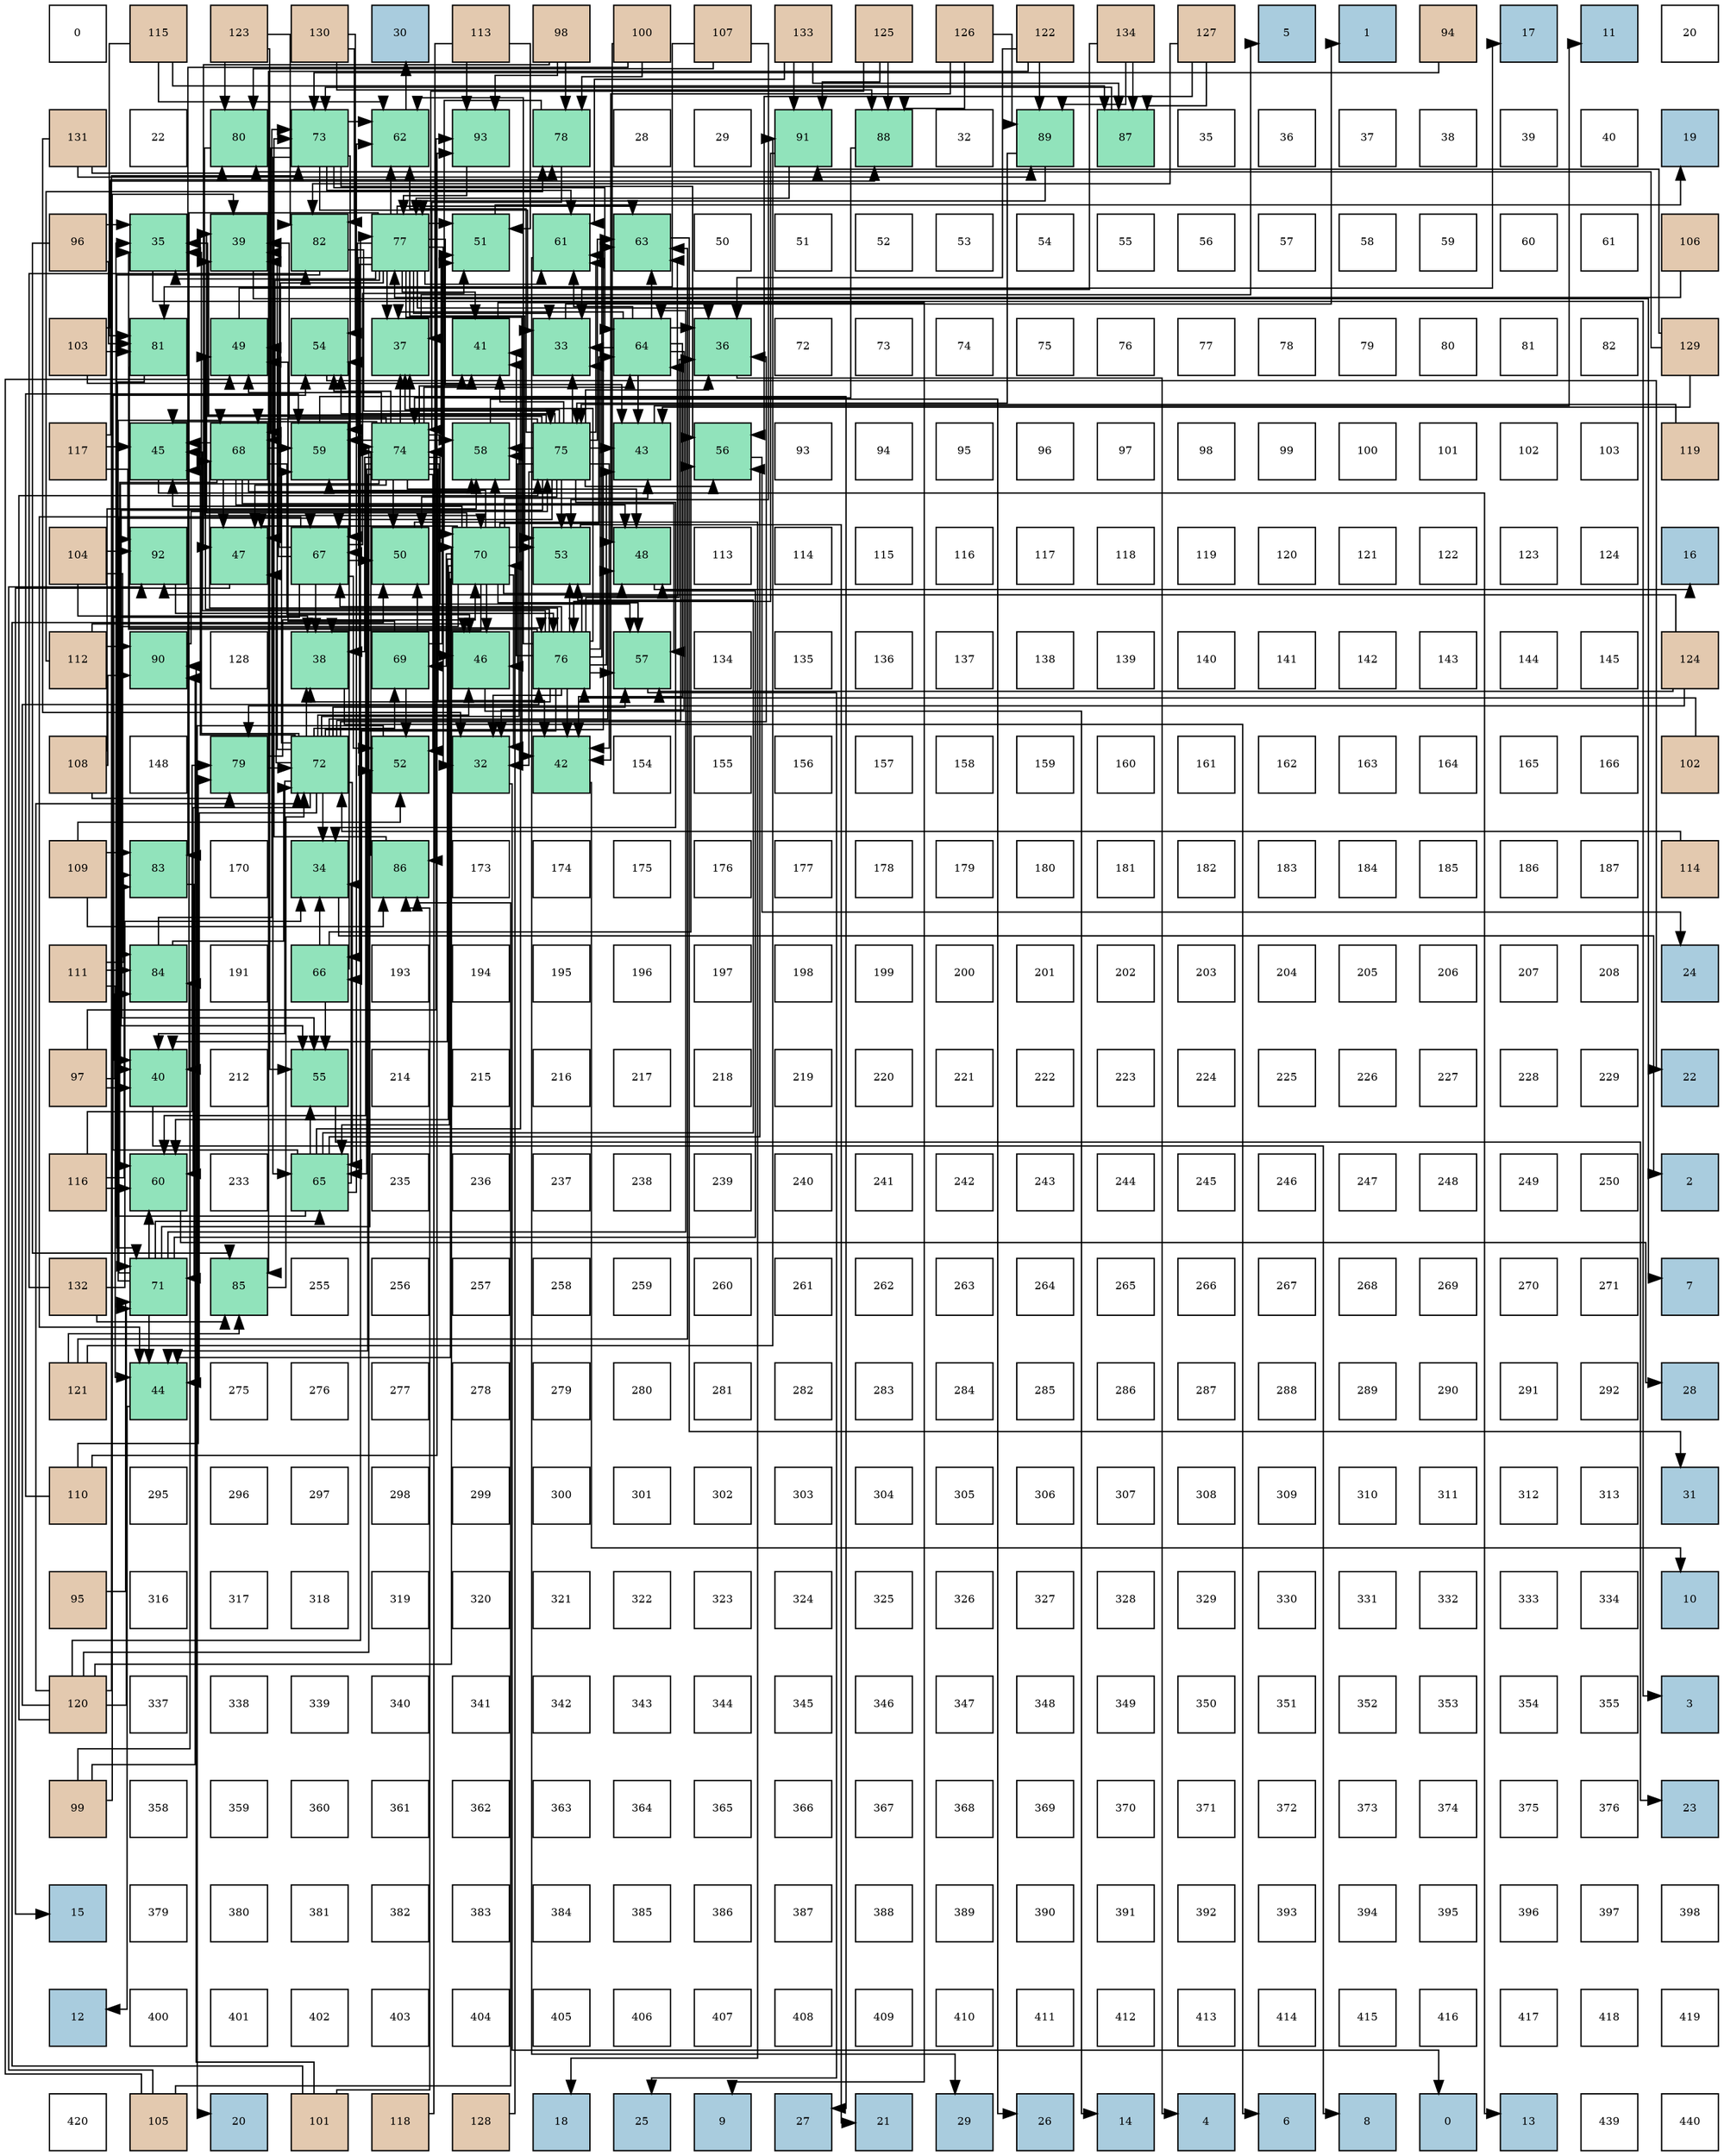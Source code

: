 digraph layout{
 rankdir=TB;
 splines=ortho;
 node [style=filled shape=square fixedsize=true width=0.6];
0[label="0", fontsize=8, fillcolor="#ffffff"];
1[label="115", fontsize=8, fillcolor="#e3c9af"];
2[label="123", fontsize=8, fillcolor="#e3c9af"];
3[label="130", fontsize=8, fillcolor="#e3c9af"];
4[label="30", fontsize=8, fillcolor="#a9ccde"];
5[label="113", fontsize=8, fillcolor="#e3c9af"];
6[label="98", fontsize=8, fillcolor="#e3c9af"];
7[label="100", fontsize=8, fillcolor="#e3c9af"];
8[label="107", fontsize=8, fillcolor="#e3c9af"];
9[label="133", fontsize=8, fillcolor="#e3c9af"];
10[label="125", fontsize=8, fillcolor="#e3c9af"];
11[label="126", fontsize=8, fillcolor="#e3c9af"];
12[label="122", fontsize=8, fillcolor="#e3c9af"];
13[label="134", fontsize=8, fillcolor="#e3c9af"];
14[label="127", fontsize=8, fillcolor="#e3c9af"];
15[label="5", fontsize=8, fillcolor="#a9ccde"];
16[label="1", fontsize=8, fillcolor="#a9ccde"];
17[label="94", fontsize=8, fillcolor="#e3c9af"];
18[label="17", fontsize=8, fillcolor="#a9ccde"];
19[label="11", fontsize=8, fillcolor="#a9ccde"];
20[label="20", fontsize=8, fillcolor="#ffffff"];
21[label="131", fontsize=8, fillcolor="#e3c9af"];
22[label="22", fontsize=8, fillcolor="#ffffff"];
23[label="80", fontsize=8, fillcolor="#91e3bb"];
24[label="73", fontsize=8, fillcolor="#91e3bb"];
25[label="62", fontsize=8, fillcolor="#91e3bb"];
26[label="93", fontsize=8, fillcolor="#91e3bb"];
27[label="78", fontsize=8, fillcolor="#91e3bb"];
28[label="28", fontsize=8, fillcolor="#ffffff"];
29[label="29", fontsize=8, fillcolor="#ffffff"];
30[label="91", fontsize=8, fillcolor="#91e3bb"];
31[label="88", fontsize=8, fillcolor="#91e3bb"];
32[label="32", fontsize=8, fillcolor="#ffffff"];
33[label="89", fontsize=8, fillcolor="#91e3bb"];
34[label="87", fontsize=8, fillcolor="#91e3bb"];
35[label="35", fontsize=8, fillcolor="#ffffff"];
36[label="36", fontsize=8, fillcolor="#ffffff"];
37[label="37", fontsize=8, fillcolor="#ffffff"];
38[label="38", fontsize=8, fillcolor="#ffffff"];
39[label="39", fontsize=8, fillcolor="#ffffff"];
40[label="40", fontsize=8, fillcolor="#ffffff"];
41[label="19", fontsize=8, fillcolor="#a9ccde"];
42[label="96", fontsize=8, fillcolor="#e3c9af"];
43[label="35", fontsize=8, fillcolor="#91e3bb"];
44[label="39", fontsize=8, fillcolor="#91e3bb"];
45[label="82", fontsize=8, fillcolor="#91e3bb"];
46[label="77", fontsize=8, fillcolor="#91e3bb"];
47[label="51", fontsize=8, fillcolor="#91e3bb"];
48[label="61", fontsize=8, fillcolor="#91e3bb"];
49[label="63", fontsize=8, fillcolor="#91e3bb"];
50[label="50", fontsize=8, fillcolor="#ffffff"];
51[label="51", fontsize=8, fillcolor="#ffffff"];
52[label="52", fontsize=8, fillcolor="#ffffff"];
53[label="53", fontsize=8, fillcolor="#ffffff"];
54[label="54", fontsize=8, fillcolor="#ffffff"];
55[label="55", fontsize=8, fillcolor="#ffffff"];
56[label="56", fontsize=8, fillcolor="#ffffff"];
57[label="57", fontsize=8, fillcolor="#ffffff"];
58[label="58", fontsize=8, fillcolor="#ffffff"];
59[label="59", fontsize=8, fillcolor="#ffffff"];
60[label="60", fontsize=8, fillcolor="#ffffff"];
61[label="61", fontsize=8, fillcolor="#ffffff"];
62[label="106", fontsize=8, fillcolor="#e3c9af"];
63[label="103", fontsize=8, fillcolor="#e3c9af"];
64[label="81", fontsize=8, fillcolor="#91e3bb"];
65[label="49", fontsize=8, fillcolor="#91e3bb"];
66[label="54", fontsize=8, fillcolor="#91e3bb"];
67[label="37", fontsize=8, fillcolor="#91e3bb"];
68[label="41", fontsize=8, fillcolor="#91e3bb"];
69[label="33", fontsize=8, fillcolor="#91e3bb"];
70[label="64", fontsize=8, fillcolor="#91e3bb"];
71[label="36", fontsize=8, fillcolor="#91e3bb"];
72[label="72", fontsize=8, fillcolor="#ffffff"];
73[label="73", fontsize=8, fillcolor="#ffffff"];
74[label="74", fontsize=8, fillcolor="#ffffff"];
75[label="75", fontsize=8, fillcolor="#ffffff"];
76[label="76", fontsize=8, fillcolor="#ffffff"];
77[label="77", fontsize=8, fillcolor="#ffffff"];
78[label="78", fontsize=8, fillcolor="#ffffff"];
79[label="79", fontsize=8, fillcolor="#ffffff"];
80[label="80", fontsize=8, fillcolor="#ffffff"];
81[label="81", fontsize=8, fillcolor="#ffffff"];
82[label="82", fontsize=8, fillcolor="#ffffff"];
83[label="129", fontsize=8, fillcolor="#e3c9af"];
84[label="117", fontsize=8, fillcolor="#e3c9af"];
85[label="45", fontsize=8, fillcolor="#91e3bb"];
86[label="68", fontsize=8, fillcolor="#91e3bb"];
87[label="59", fontsize=8, fillcolor="#91e3bb"];
88[label="74", fontsize=8, fillcolor="#91e3bb"];
89[label="58", fontsize=8, fillcolor="#91e3bb"];
90[label="75", fontsize=8, fillcolor="#91e3bb"];
91[label="43", fontsize=8, fillcolor="#91e3bb"];
92[label="56", fontsize=8, fillcolor="#91e3bb"];
93[label="93", fontsize=8, fillcolor="#ffffff"];
94[label="94", fontsize=8, fillcolor="#ffffff"];
95[label="95", fontsize=8, fillcolor="#ffffff"];
96[label="96", fontsize=8, fillcolor="#ffffff"];
97[label="97", fontsize=8, fillcolor="#ffffff"];
98[label="98", fontsize=8, fillcolor="#ffffff"];
99[label="99", fontsize=8, fillcolor="#ffffff"];
100[label="100", fontsize=8, fillcolor="#ffffff"];
101[label="101", fontsize=8, fillcolor="#ffffff"];
102[label="102", fontsize=8, fillcolor="#ffffff"];
103[label="103", fontsize=8, fillcolor="#ffffff"];
104[label="119", fontsize=8, fillcolor="#e3c9af"];
105[label="104", fontsize=8, fillcolor="#e3c9af"];
106[label="92", fontsize=8, fillcolor="#91e3bb"];
107[label="47", fontsize=8, fillcolor="#91e3bb"];
108[label="67", fontsize=8, fillcolor="#91e3bb"];
109[label="50", fontsize=8, fillcolor="#91e3bb"];
110[label="70", fontsize=8, fillcolor="#91e3bb"];
111[label="53", fontsize=8, fillcolor="#91e3bb"];
112[label="48", fontsize=8, fillcolor="#91e3bb"];
113[label="113", fontsize=8, fillcolor="#ffffff"];
114[label="114", fontsize=8, fillcolor="#ffffff"];
115[label="115", fontsize=8, fillcolor="#ffffff"];
116[label="116", fontsize=8, fillcolor="#ffffff"];
117[label="117", fontsize=8, fillcolor="#ffffff"];
118[label="118", fontsize=8, fillcolor="#ffffff"];
119[label="119", fontsize=8, fillcolor="#ffffff"];
120[label="120", fontsize=8, fillcolor="#ffffff"];
121[label="121", fontsize=8, fillcolor="#ffffff"];
122[label="122", fontsize=8, fillcolor="#ffffff"];
123[label="123", fontsize=8, fillcolor="#ffffff"];
124[label="124", fontsize=8, fillcolor="#ffffff"];
125[label="16", fontsize=8, fillcolor="#a9ccde"];
126[label="112", fontsize=8, fillcolor="#e3c9af"];
127[label="90", fontsize=8, fillcolor="#91e3bb"];
128[label="128", fontsize=8, fillcolor="#ffffff"];
129[label="38", fontsize=8, fillcolor="#91e3bb"];
130[label="69", fontsize=8, fillcolor="#91e3bb"];
131[label="46", fontsize=8, fillcolor="#91e3bb"];
132[label="76", fontsize=8, fillcolor="#91e3bb"];
133[label="57", fontsize=8, fillcolor="#91e3bb"];
134[label="134", fontsize=8, fillcolor="#ffffff"];
135[label="135", fontsize=8, fillcolor="#ffffff"];
136[label="136", fontsize=8, fillcolor="#ffffff"];
137[label="137", fontsize=8, fillcolor="#ffffff"];
138[label="138", fontsize=8, fillcolor="#ffffff"];
139[label="139", fontsize=8, fillcolor="#ffffff"];
140[label="140", fontsize=8, fillcolor="#ffffff"];
141[label="141", fontsize=8, fillcolor="#ffffff"];
142[label="142", fontsize=8, fillcolor="#ffffff"];
143[label="143", fontsize=8, fillcolor="#ffffff"];
144[label="144", fontsize=8, fillcolor="#ffffff"];
145[label="145", fontsize=8, fillcolor="#ffffff"];
146[label="124", fontsize=8, fillcolor="#e3c9af"];
147[label="108", fontsize=8, fillcolor="#e3c9af"];
148[label="148", fontsize=8, fillcolor="#ffffff"];
149[label="79", fontsize=8, fillcolor="#91e3bb"];
150[label="72", fontsize=8, fillcolor="#91e3bb"];
151[label="52", fontsize=8, fillcolor="#91e3bb"];
152[label="32", fontsize=8, fillcolor="#91e3bb"];
153[label="42", fontsize=8, fillcolor="#91e3bb"];
154[label="154", fontsize=8, fillcolor="#ffffff"];
155[label="155", fontsize=8, fillcolor="#ffffff"];
156[label="156", fontsize=8, fillcolor="#ffffff"];
157[label="157", fontsize=8, fillcolor="#ffffff"];
158[label="158", fontsize=8, fillcolor="#ffffff"];
159[label="159", fontsize=8, fillcolor="#ffffff"];
160[label="160", fontsize=8, fillcolor="#ffffff"];
161[label="161", fontsize=8, fillcolor="#ffffff"];
162[label="162", fontsize=8, fillcolor="#ffffff"];
163[label="163", fontsize=8, fillcolor="#ffffff"];
164[label="164", fontsize=8, fillcolor="#ffffff"];
165[label="165", fontsize=8, fillcolor="#ffffff"];
166[label="166", fontsize=8, fillcolor="#ffffff"];
167[label="102", fontsize=8, fillcolor="#e3c9af"];
168[label="109", fontsize=8, fillcolor="#e3c9af"];
169[label="83", fontsize=8, fillcolor="#91e3bb"];
170[label="170", fontsize=8, fillcolor="#ffffff"];
171[label="34", fontsize=8, fillcolor="#91e3bb"];
172[label="86", fontsize=8, fillcolor="#91e3bb"];
173[label="173", fontsize=8, fillcolor="#ffffff"];
174[label="174", fontsize=8, fillcolor="#ffffff"];
175[label="175", fontsize=8, fillcolor="#ffffff"];
176[label="176", fontsize=8, fillcolor="#ffffff"];
177[label="177", fontsize=8, fillcolor="#ffffff"];
178[label="178", fontsize=8, fillcolor="#ffffff"];
179[label="179", fontsize=8, fillcolor="#ffffff"];
180[label="180", fontsize=8, fillcolor="#ffffff"];
181[label="181", fontsize=8, fillcolor="#ffffff"];
182[label="182", fontsize=8, fillcolor="#ffffff"];
183[label="183", fontsize=8, fillcolor="#ffffff"];
184[label="184", fontsize=8, fillcolor="#ffffff"];
185[label="185", fontsize=8, fillcolor="#ffffff"];
186[label="186", fontsize=8, fillcolor="#ffffff"];
187[label="187", fontsize=8, fillcolor="#ffffff"];
188[label="114", fontsize=8, fillcolor="#e3c9af"];
189[label="111", fontsize=8, fillcolor="#e3c9af"];
190[label="84", fontsize=8, fillcolor="#91e3bb"];
191[label="191", fontsize=8, fillcolor="#ffffff"];
192[label="66", fontsize=8, fillcolor="#91e3bb"];
193[label="193", fontsize=8, fillcolor="#ffffff"];
194[label="194", fontsize=8, fillcolor="#ffffff"];
195[label="195", fontsize=8, fillcolor="#ffffff"];
196[label="196", fontsize=8, fillcolor="#ffffff"];
197[label="197", fontsize=8, fillcolor="#ffffff"];
198[label="198", fontsize=8, fillcolor="#ffffff"];
199[label="199", fontsize=8, fillcolor="#ffffff"];
200[label="200", fontsize=8, fillcolor="#ffffff"];
201[label="201", fontsize=8, fillcolor="#ffffff"];
202[label="202", fontsize=8, fillcolor="#ffffff"];
203[label="203", fontsize=8, fillcolor="#ffffff"];
204[label="204", fontsize=8, fillcolor="#ffffff"];
205[label="205", fontsize=8, fillcolor="#ffffff"];
206[label="206", fontsize=8, fillcolor="#ffffff"];
207[label="207", fontsize=8, fillcolor="#ffffff"];
208[label="208", fontsize=8, fillcolor="#ffffff"];
209[label="24", fontsize=8, fillcolor="#a9ccde"];
210[label="97", fontsize=8, fillcolor="#e3c9af"];
211[label="40", fontsize=8, fillcolor="#91e3bb"];
212[label="212", fontsize=8, fillcolor="#ffffff"];
213[label="55", fontsize=8, fillcolor="#91e3bb"];
214[label="214", fontsize=8, fillcolor="#ffffff"];
215[label="215", fontsize=8, fillcolor="#ffffff"];
216[label="216", fontsize=8, fillcolor="#ffffff"];
217[label="217", fontsize=8, fillcolor="#ffffff"];
218[label="218", fontsize=8, fillcolor="#ffffff"];
219[label="219", fontsize=8, fillcolor="#ffffff"];
220[label="220", fontsize=8, fillcolor="#ffffff"];
221[label="221", fontsize=8, fillcolor="#ffffff"];
222[label="222", fontsize=8, fillcolor="#ffffff"];
223[label="223", fontsize=8, fillcolor="#ffffff"];
224[label="224", fontsize=8, fillcolor="#ffffff"];
225[label="225", fontsize=8, fillcolor="#ffffff"];
226[label="226", fontsize=8, fillcolor="#ffffff"];
227[label="227", fontsize=8, fillcolor="#ffffff"];
228[label="228", fontsize=8, fillcolor="#ffffff"];
229[label="229", fontsize=8, fillcolor="#ffffff"];
230[label="22", fontsize=8, fillcolor="#a9ccde"];
231[label="116", fontsize=8, fillcolor="#e3c9af"];
232[label="60", fontsize=8, fillcolor="#91e3bb"];
233[label="233", fontsize=8, fillcolor="#ffffff"];
234[label="65", fontsize=8, fillcolor="#91e3bb"];
235[label="235", fontsize=8, fillcolor="#ffffff"];
236[label="236", fontsize=8, fillcolor="#ffffff"];
237[label="237", fontsize=8, fillcolor="#ffffff"];
238[label="238", fontsize=8, fillcolor="#ffffff"];
239[label="239", fontsize=8, fillcolor="#ffffff"];
240[label="240", fontsize=8, fillcolor="#ffffff"];
241[label="241", fontsize=8, fillcolor="#ffffff"];
242[label="242", fontsize=8, fillcolor="#ffffff"];
243[label="243", fontsize=8, fillcolor="#ffffff"];
244[label="244", fontsize=8, fillcolor="#ffffff"];
245[label="245", fontsize=8, fillcolor="#ffffff"];
246[label="246", fontsize=8, fillcolor="#ffffff"];
247[label="247", fontsize=8, fillcolor="#ffffff"];
248[label="248", fontsize=8, fillcolor="#ffffff"];
249[label="249", fontsize=8, fillcolor="#ffffff"];
250[label="250", fontsize=8, fillcolor="#ffffff"];
251[label="2", fontsize=8, fillcolor="#a9ccde"];
252[label="132", fontsize=8, fillcolor="#e3c9af"];
253[label="71", fontsize=8, fillcolor="#91e3bb"];
254[label="85", fontsize=8, fillcolor="#91e3bb"];
255[label="255", fontsize=8, fillcolor="#ffffff"];
256[label="256", fontsize=8, fillcolor="#ffffff"];
257[label="257", fontsize=8, fillcolor="#ffffff"];
258[label="258", fontsize=8, fillcolor="#ffffff"];
259[label="259", fontsize=8, fillcolor="#ffffff"];
260[label="260", fontsize=8, fillcolor="#ffffff"];
261[label="261", fontsize=8, fillcolor="#ffffff"];
262[label="262", fontsize=8, fillcolor="#ffffff"];
263[label="263", fontsize=8, fillcolor="#ffffff"];
264[label="264", fontsize=8, fillcolor="#ffffff"];
265[label="265", fontsize=8, fillcolor="#ffffff"];
266[label="266", fontsize=8, fillcolor="#ffffff"];
267[label="267", fontsize=8, fillcolor="#ffffff"];
268[label="268", fontsize=8, fillcolor="#ffffff"];
269[label="269", fontsize=8, fillcolor="#ffffff"];
270[label="270", fontsize=8, fillcolor="#ffffff"];
271[label="271", fontsize=8, fillcolor="#ffffff"];
272[label="7", fontsize=8, fillcolor="#a9ccde"];
273[label="121", fontsize=8, fillcolor="#e3c9af"];
274[label="44", fontsize=8, fillcolor="#91e3bb"];
275[label="275", fontsize=8, fillcolor="#ffffff"];
276[label="276", fontsize=8, fillcolor="#ffffff"];
277[label="277", fontsize=8, fillcolor="#ffffff"];
278[label="278", fontsize=8, fillcolor="#ffffff"];
279[label="279", fontsize=8, fillcolor="#ffffff"];
280[label="280", fontsize=8, fillcolor="#ffffff"];
281[label="281", fontsize=8, fillcolor="#ffffff"];
282[label="282", fontsize=8, fillcolor="#ffffff"];
283[label="283", fontsize=8, fillcolor="#ffffff"];
284[label="284", fontsize=8, fillcolor="#ffffff"];
285[label="285", fontsize=8, fillcolor="#ffffff"];
286[label="286", fontsize=8, fillcolor="#ffffff"];
287[label="287", fontsize=8, fillcolor="#ffffff"];
288[label="288", fontsize=8, fillcolor="#ffffff"];
289[label="289", fontsize=8, fillcolor="#ffffff"];
290[label="290", fontsize=8, fillcolor="#ffffff"];
291[label="291", fontsize=8, fillcolor="#ffffff"];
292[label="292", fontsize=8, fillcolor="#ffffff"];
293[label="28", fontsize=8, fillcolor="#a9ccde"];
294[label="110", fontsize=8, fillcolor="#e3c9af"];
295[label="295", fontsize=8, fillcolor="#ffffff"];
296[label="296", fontsize=8, fillcolor="#ffffff"];
297[label="297", fontsize=8, fillcolor="#ffffff"];
298[label="298", fontsize=8, fillcolor="#ffffff"];
299[label="299", fontsize=8, fillcolor="#ffffff"];
300[label="300", fontsize=8, fillcolor="#ffffff"];
301[label="301", fontsize=8, fillcolor="#ffffff"];
302[label="302", fontsize=8, fillcolor="#ffffff"];
303[label="303", fontsize=8, fillcolor="#ffffff"];
304[label="304", fontsize=8, fillcolor="#ffffff"];
305[label="305", fontsize=8, fillcolor="#ffffff"];
306[label="306", fontsize=8, fillcolor="#ffffff"];
307[label="307", fontsize=8, fillcolor="#ffffff"];
308[label="308", fontsize=8, fillcolor="#ffffff"];
309[label="309", fontsize=8, fillcolor="#ffffff"];
310[label="310", fontsize=8, fillcolor="#ffffff"];
311[label="311", fontsize=8, fillcolor="#ffffff"];
312[label="312", fontsize=8, fillcolor="#ffffff"];
313[label="313", fontsize=8, fillcolor="#ffffff"];
314[label="31", fontsize=8, fillcolor="#a9ccde"];
315[label="95", fontsize=8, fillcolor="#e3c9af"];
316[label="316", fontsize=8, fillcolor="#ffffff"];
317[label="317", fontsize=8, fillcolor="#ffffff"];
318[label="318", fontsize=8, fillcolor="#ffffff"];
319[label="319", fontsize=8, fillcolor="#ffffff"];
320[label="320", fontsize=8, fillcolor="#ffffff"];
321[label="321", fontsize=8, fillcolor="#ffffff"];
322[label="322", fontsize=8, fillcolor="#ffffff"];
323[label="323", fontsize=8, fillcolor="#ffffff"];
324[label="324", fontsize=8, fillcolor="#ffffff"];
325[label="325", fontsize=8, fillcolor="#ffffff"];
326[label="326", fontsize=8, fillcolor="#ffffff"];
327[label="327", fontsize=8, fillcolor="#ffffff"];
328[label="328", fontsize=8, fillcolor="#ffffff"];
329[label="329", fontsize=8, fillcolor="#ffffff"];
330[label="330", fontsize=8, fillcolor="#ffffff"];
331[label="331", fontsize=8, fillcolor="#ffffff"];
332[label="332", fontsize=8, fillcolor="#ffffff"];
333[label="333", fontsize=8, fillcolor="#ffffff"];
334[label="334", fontsize=8, fillcolor="#ffffff"];
335[label="10", fontsize=8, fillcolor="#a9ccde"];
336[label="120", fontsize=8, fillcolor="#e3c9af"];
337[label="337", fontsize=8, fillcolor="#ffffff"];
338[label="338", fontsize=8, fillcolor="#ffffff"];
339[label="339", fontsize=8, fillcolor="#ffffff"];
340[label="340", fontsize=8, fillcolor="#ffffff"];
341[label="341", fontsize=8, fillcolor="#ffffff"];
342[label="342", fontsize=8, fillcolor="#ffffff"];
343[label="343", fontsize=8, fillcolor="#ffffff"];
344[label="344", fontsize=8, fillcolor="#ffffff"];
345[label="345", fontsize=8, fillcolor="#ffffff"];
346[label="346", fontsize=8, fillcolor="#ffffff"];
347[label="347", fontsize=8, fillcolor="#ffffff"];
348[label="348", fontsize=8, fillcolor="#ffffff"];
349[label="349", fontsize=8, fillcolor="#ffffff"];
350[label="350", fontsize=8, fillcolor="#ffffff"];
351[label="351", fontsize=8, fillcolor="#ffffff"];
352[label="352", fontsize=8, fillcolor="#ffffff"];
353[label="353", fontsize=8, fillcolor="#ffffff"];
354[label="354", fontsize=8, fillcolor="#ffffff"];
355[label="355", fontsize=8, fillcolor="#ffffff"];
356[label="3", fontsize=8, fillcolor="#a9ccde"];
357[label="99", fontsize=8, fillcolor="#e3c9af"];
358[label="358", fontsize=8, fillcolor="#ffffff"];
359[label="359", fontsize=8, fillcolor="#ffffff"];
360[label="360", fontsize=8, fillcolor="#ffffff"];
361[label="361", fontsize=8, fillcolor="#ffffff"];
362[label="362", fontsize=8, fillcolor="#ffffff"];
363[label="363", fontsize=8, fillcolor="#ffffff"];
364[label="364", fontsize=8, fillcolor="#ffffff"];
365[label="365", fontsize=8, fillcolor="#ffffff"];
366[label="366", fontsize=8, fillcolor="#ffffff"];
367[label="367", fontsize=8, fillcolor="#ffffff"];
368[label="368", fontsize=8, fillcolor="#ffffff"];
369[label="369", fontsize=8, fillcolor="#ffffff"];
370[label="370", fontsize=8, fillcolor="#ffffff"];
371[label="371", fontsize=8, fillcolor="#ffffff"];
372[label="372", fontsize=8, fillcolor="#ffffff"];
373[label="373", fontsize=8, fillcolor="#ffffff"];
374[label="374", fontsize=8, fillcolor="#ffffff"];
375[label="375", fontsize=8, fillcolor="#ffffff"];
376[label="376", fontsize=8, fillcolor="#ffffff"];
377[label="23", fontsize=8, fillcolor="#a9ccde"];
378[label="15", fontsize=8, fillcolor="#a9ccde"];
379[label="379", fontsize=8, fillcolor="#ffffff"];
380[label="380", fontsize=8, fillcolor="#ffffff"];
381[label="381", fontsize=8, fillcolor="#ffffff"];
382[label="382", fontsize=8, fillcolor="#ffffff"];
383[label="383", fontsize=8, fillcolor="#ffffff"];
384[label="384", fontsize=8, fillcolor="#ffffff"];
385[label="385", fontsize=8, fillcolor="#ffffff"];
386[label="386", fontsize=8, fillcolor="#ffffff"];
387[label="387", fontsize=8, fillcolor="#ffffff"];
388[label="388", fontsize=8, fillcolor="#ffffff"];
389[label="389", fontsize=8, fillcolor="#ffffff"];
390[label="390", fontsize=8, fillcolor="#ffffff"];
391[label="391", fontsize=8, fillcolor="#ffffff"];
392[label="392", fontsize=8, fillcolor="#ffffff"];
393[label="393", fontsize=8, fillcolor="#ffffff"];
394[label="394", fontsize=8, fillcolor="#ffffff"];
395[label="395", fontsize=8, fillcolor="#ffffff"];
396[label="396", fontsize=8, fillcolor="#ffffff"];
397[label="397", fontsize=8, fillcolor="#ffffff"];
398[label="398", fontsize=8, fillcolor="#ffffff"];
399[label="12", fontsize=8, fillcolor="#a9ccde"];
400[label="400", fontsize=8, fillcolor="#ffffff"];
401[label="401", fontsize=8, fillcolor="#ffffff"];
402[label="402", fontsize=8, fillcolor="#ffffff"];
403[label="403", fontsize=8, fillcolor="#ffffff"];
404[label="404", fontsize=8, fillcolor="#ffffff"];
405[label="405", fontsize=8, fillcolor="#ffffff"];
406[label="406", fontsize=8, fillcolor="#ffffff"];
407[label="407", fontsize=8, fillcolor="#ffffff"];
408[label="408", fontsize=8, fillcolor="#ffffff"];
409[label="409", fontsize=8, fillcolor="#ffffff"];
410[label="410", fontsize=8, fillcolor="#ffffff"];
411[label="411", fontsize=8, fillcolor="#ffffff"];
412[label="412", fontsize=8, fillcolor="#ffffff"];
413[label="413", fontsize=8, fillcolor="#ffffff"];
414[label="414", fontsize=8, fillcolor="#ffffff"];
415[label="415", fontsize=8, fillcolor="#ffffff"];
416[label="416", fontsize=8, fillcolor="#ffffff"];
417[label="417", fontsize=8, fillcolor="#ffffff"];
418[label="418", fontsize=8, fillcolor="#ffffff"];
419[label="419", fontsize=8, fillcolor="#ffffff"];
420[label="420", fontsize=8, fillcolor="#ffffff"];
421[label="105", fontsize=8, fillcolor="#e3c9af"];
422[label="20", fontsize=8, fillcolor="#a9ccde"];
423[label="101", fontsize=8, fillcolor="#e3c9af"];
424[label="118", fontsize=8, fillcolor="#e3c9af"];
425[label="128", fontsize=8, fillcolor="#e3c9af"];
426[label="18", fontsize=8, fillcolor="#a9ccde"];
427[label="25", fontsize=8, fillcolor="#a9ccde"];
428[label="9", fontsize=8, fillcolor="#a9ccde"];
429[label="27", fontsize=8, fillcolor="#a9ccde"];
430[label="21", fontsize=8, fillcolor="#a9ccde"];
431[label="29", fontsize=8, fillcolor="#a9ccde"];
432[label="26", fontsize=8, fillcolor="#a9ccde"];
433[label="14", fontsize=8, fillcolor="#a9ccde"];
434[label="4", fontsize=8, fillcolor="#a9ccde"];
435[label="6", fontsize=8, fillcolor="#a9ccde"];
436[label="8", fontsize=8, fillcolor="#a9ccde"];
437[label="0", fontsize=8, fillcolor="#a9ccde"];
438[label="13", fontsize=8, fillcolor="#a9ccde"];
439[label="439", fontsize=8, fillcolor="#ffffff"];
440[label="440", fontsize=8, fillcolor="#ffffff"];
edge [constraint=false, style=vis];152 -> 437;
69 -> 16;
171 -> 251;
43 -> 356;
71 -> 434;
67 -> 15;
129 -> 435;
44 -> 272;
211 -> 436;
68 -> 428;
153 -> 335;
91 -> 19;
274 -> 399;
85 -> 438;
131 -> 433;
107 -> 378;
112 -> 125;
65 -> 18;
109 -> 426;
47 -> 41;
151 -> 422;
111 -> 430;
66 -> 230;
213 -> 377;
92 -> 209;
133 -> 427;
89 -> 432;
87 -> 429;
232 -> 293;
48 -> 431;
25 -> 4;
49 -> 314;
70 -> 152;
70 -> 69;
70 -> 71;
70 -> 67;
70 -> 153;
70 -> 91;
70 -> 48;
70 -> 49;
234 -> 171;
234 -> 43;
234 -> 68;
234 -> 111;
234 -> 66;
234 -> 213;
234 -> 92;
234 -> 25;
192 -> 171;
192 -> 66;
192 -> 213;
192 -> 92;
108 -> 129;
108 -> 44;
108 -> 211;
108 -> 274;
108 -> 65;
108 -> 109;
108 -> 47;
108 -> 151;
86 -> 85;
86 -> 131;
86 -> 107;
86 -> 112;
86 -> 133;
86 -> 89;
86 -> 87;
86 -> 232;
130 -> 65;
130 -> 109;
130 -> 47;
130 -> 151;
110 -> 152;
110 -> 129;
110 -> 44;
110 -> 211;
110 -> 91;
110 -> 274;
110 -> 85;
110 -> 131;
110 -> 107;
110 -> 112;
110 -> 111;
110 -> 213;
110 -> 133;
110 -> 89;
110 -> 87;
110 -> 232;
110 -> 70;
110 -> 234;
110 -> 130;
253 -> 274;
253 -> 112;
253 -> 151;
253 -> 232;
253 -> 70;
253 -> 234;
253 -> 108;
253 -> 86;
150 -> 171;
150 -> 43;
150 -> 71;
150 -> 129;
150 -> 44;
150 -> 211;
150 -> 274;
150 -> 85;
150 -> 131;
150 -> 107;
150 -> 112;
150 -> 133;
150 -> 89;
150 -> 87;
150 -> 232;
150 -> 49;
150 -> 70;
150 -> 234;
150 -> 130;
24 -> 69;
24 -> 92;
24 -> 48;
24 -> 25;
24 -> 70;
24 -> 234;
24 -> 108;
24 -> 86;
88 -> 67;
88 -> 129;
88 -> 44;
88 -> 211;
88 -> 68;
88 -> 153;
88 -> 274;
88 -> 85;
88 -> 131;
88 -> 107;
88 -> 112;
88 -> 65;
88 -> 109;
88 -> 47;
88 -> 151;
88 -> 66;
88 -> 133;
88 -> 89;
88 -> 87;
88 -> 232;
88 -> 70;
88 -> 234;
90 -> 152;
90 -> 69;
90 -> 171;
90 -> 43;
90 -> 71;
90 -> 67;
90 -> 44;
90 -> 68;
90 -> 153;
90 -> 91;
90 -> 131;
90 -> 109;
90 -> 111;
90 -> 66;
90 -> 213;
90 -> 92;
90 -> 89;
90 -> 48;
90 -> 25;
90 -> 49;
90 -> 108;
90 -> 86;
132 -> 152;
132 -> 69;
132 -> 43;
132 -> 71;
132 -> 67;
132 -> 129;
132 -> 68;
132 -> 153;
132 -> 91;
132 -> 85;
132 -> 65;
132 -> 111;
132 -> 133;
132 -> 48;
132 -> 25;
132 -> 49;
132 -> 192;
132 -> 108;
132 -> 86;
46 -> 152;
46 -> 69;
46 -> 43;
46 -> 71;
46 -> 67;
46 -> 211;
46 -> 68;
46 -> 153;
46 -> 91;
46 -> 107;
46 -> 47;
46 -> 111;
46 -> 87;
46 -> 48;
46 -> 25;
46 -> 49;
46 -> 192;
46 -> 108;
46 -> 86;
27 -> 110;
27 -> 88;
149 -> 110;
149 -> 150;
23 -> 110;
64 -> 253;
64 -> 132;
45 -> 253;
45 -> 90;
169 -> 253;
190 -> 150;
190 -> 24;
254 -> 150;
172 -> 24;
172 -> 88;
34 -> 24;
31 -> 88;
33 -> 90;
33 -> 46;
127 -> 90;
30 -> 132;
30 -> 46;
106 -> 132;
26 -> 46;
17 -> 24;
315 -> 253;
42 -> 43;
42 -> 64;
42 -> 254;
210 -> 211;
210 -> 190;
210 -> 26;
6 -> 107;
6 -> 27;
6 -> 26;
357 -> 44;
357 -> 190;
357 -> 127;
7 -> 112;
7 -> 27;
7 -> 169;
423 -> 109;
423 -> 172;
423 -> 127;
167 -> 132;
63 -> 68;
63 -> 64;
63 -> 31;
105 -> 129;
105 -> 190;
105 -> 106;
421 -> 65;
421 -> 172;
421 -> 106;
62 -> 46;
8 -> 111;
8 -> 23;
8 -> 64;
147 -> 89;
147 -> 149;
147 -> 127;
168 -> 151;
168 -> 169;
168 -> 172;
294 -> 87;
294 -> 149;
294 -> 26;
189 -> 274;
189 -> 169;
189 -> 190;
126 -> 131;
126 -> 27;
126 -> 127;
5 -> 47;
5 -> 172;
5 -> 26;
188 -> 150;
1 -> 25;
1 -> 64;
1 -> 34;
231 -> 232;
231 -> 149;
231 -> 169;
84 -> 85;
84 -> 27;
84 -> 106;
424 -> 88;
104 -> 90;
336 -> 110;
336 -> 253;
336 -> 150;
336 -> 24;
336 -> 88;
336 -> 90;
336 -> 132;
336 -> 46;
273 -> 49;
273 -> 254;
273 -> 30;
12 -> 71;
12 -> 254;
12 -> 33;
2 -> 213;
2 -> 23;
2 -> 45;
146 -> 133;
146 -> 149;
146 -> 106;
10 -> 67;
10 -> 31;
10 -> 30;
11 -> 153;
11 -> 31;
11 -> 33;
14 -> 92;
14 -> 45;
14 -> 34;
425 -> 110;
83 -> 91;
83 -> 23;
83 -> 30;
3 -> 66;
3 -> 45;
3 -> 31;
21 -> 152;
21 -> 23;
21 -> 33;
252 -> 171;
252 -> 45;
252 -> 254;
9 -> 48;
9 -> 34;
9 -> 30;
13 -> 69;
13 -> 34;
13 -> 33;
edge [constraint=true, style=invis];
0 -> 21 -> 42 -> 63 -> 84 -> 105 -> 126 -> 147 -> 168 -> 189 -> 210 -> 231 -> 252 -> 273 -> 294 -> 315 -> 336 -> 357 -> 378 -> 399 -> 420;
1 -> 22 -> 43 -> 64 -> 85 -> 106 -> 127 -> 148 -> 169 -> 190 -> 211 -> 232 -> 253 -> 274 -> 295 -> 316 -> 337 -> 358 -> 379 -> 400 -> 421;
2 -> 23 -> 44 -> 65 -> 86 -> 107 -> 128 -> 149 -> 170 -> 191 -> 212 -> 233 -> 254 -> 275 -> 296 -> 317 -> 338 -> 359 -> 380 -> 401 -> 422;
3 -> 24 -> 45 -> 66 -> 87 -> 108 -> 129 -> 150 -> 171 -> 192 -> 213 -> 234 -> 255 -> 276 -> 297 -> 318 -> 339 -> 360 -> 381 -> 402 -> 423;
4 -> 25 -> 46 -> 67 -> 88 -> 109 -> 130 -> 151 -> 172 -> 193 -> 214 -> 235 -> 256 -> 277 -> 298 -> 319 -> 340 -> 361 -> 382 -> 403 -> 424;
5 -> 26 -> 47 -> 68 -> 89 -> 110 -> 131 -> 152 -> 173 -> 194 -> 215 -> 236 -> 257 -> 278 -> 299 -> 320 -> 341 -> 362 -> 383 -> 404 -> 425;
6 -> 27 -> 48 -> 69 -> 90 -> 111 -> 132 -> 153 -> 174 -> 195 -> 216 -> 237 -> 258 -> 279 -> 300 -> 321 -> 342 -> 363 -> 384 -> 405 -> 426;
7 -> 28 -> 49 -> 70 -> 91 -> 112 -> 133 -> 154 -> 175 -> 196 -> 217 -> 238 -> 259 -> 280 -> 301 -> 322 -> 343 -> 364 -> 385 -> 406 -> 427;
8 -> 29 -> 50 -> 71 -> 92 -> 113 -> 134 -> 155 -> 176 -> 197 -> 218 -> 239 -> 260 -> 281 -> 302 -> 323 -> 344 -> 365 -> 386 -> 407 -> 428;
9 -> 30 -> 51 -> 72 -> 93 -> 114 -> 135 -> 156 -> 177 -> 198 -> 219 -> 240 -> 261 -> 282 -> 303 -> 324 -> 345 -> 366 -> 387 -> 408 -> 429;
10 -> 31 -> 52 -> 73 -> 94 -> 115 -> 136 -> 157 -> 178 -> 199 -> 220 -> 241 -> 262 -> 283 -> 304 -> 325 -> 346 -> 367 -> 388 -> 409 -> 430;
11 -> 32 -> 53 -> 74 -> 95 -> 116 -> 137 -> 158 -> 179 -> 200 -> 221 -> 242 -> 263 -> 284 -> 305 -> 326 -> 347 -> 368 -> 389 -> 410 -> 431;
12 -> 33 -> 54 -> 75 -> 96 -> 117 -> 138 -> 159 -> 180 -> 201 -> 222 -> 243 -> 264 -> 285 -> 306 -> 327 -> 348 -> 369 -> 390 -> 411 -> 432;
13 -> 34 -> 55 -> 76 -> 97 -> 118 -> 139 -> 160 -> 181 -> 202 -> 223 -> 244 -> 265 -> 286 -> 307 -> 328 -> 349 -> 370 -> 391 -> 412 -> 433;
14 -> 35 -> 56 -> 77 -> 98 -> 119 -> 140 -> 161 -> 182 -> 203 -> 224 -> 245 -> 266 -> 287 -> 308 -> 329 -> 350 -> 371 -> 392 -> 413 -> 434;
15 -> 36 -> 57 -> 78 -> 99 -> 120 -> 141 -> 162 -> 183 -> 204 -> 225 -> 246 -> 267 -> 288 -> 309 -> 330 -> 351 -> 372 -> 393 -> 414 -> 435;
16 -> 37 -> 58 -> 79 -> 100 -> 121 -> 142 -> 163 -> 184 -> 205 -> 226 -> 247 -> 268 -> 289 -> 310 -> 331 -> 352 -> 373 -> 394 -> 415 -> 436;
17 -> 38 -> 59 -> 80 -> 101 -> 122 -> 143 -> 164 -> 185 -> 206 -> 227 -> 248 -> 269 -> 290 -> 311 -> 332 -> 353 -> 374 -> 395 -> 416 -> 437;
18 -> 39 -> 60 -> 81 -> 102 -> 123 -> 144 -> 165 -> 186 -> 207 -> 228 -> 249 -> 270 -> 291 -> 312 -> 333 -> 354 -> 375 -> 396 -> 417 -> 438;
19 -> 40 -> 61 -> 82 -> 103 -> 124 -> 145 -> 166 -> 187 -> 208 -> 229 -> 250 -> 271 -> 292 -> 313 -> 334 -> 355 -> 376 -> 397 -> 418 -> 439;
20 -> 41 -> 62 -> 83 -> 104 -> 125 -> 146 -> 167 -> 188 -> 209 -> 230 -> 251 -> 272 -> 293 -> 314 -> 335 -> 356 -> 377 -> 398 -> 419 -> 440;
rank = same {0 -> 1 -> 2 -> 3 -> 4 -> 5 -> 6 -> 7 -> 8 -> 9 -> 10 -> 11 -> 12 -> 13 -> 14 -> 15 -> 16 -> 17 -> 18 -> 19 -> 20};
rank = same {21 -> 22 -> 23 -> 24 -> 25 -> 26 -> 27 -> 28 -> 29 -> 30 -> 31 -> 32 -> 33 -> 34 -> 35 -> 36 -> 37 -> 38 -> 39 -> 40 -> 41};
rank = same {42 -> 43 -> 44 -> 45 -> 46 -> 47 -> 48 -> 49 -> 50 -> 51 -> 52 -> 53 -> 54 -> 55 -> 56 -> 57 -> 58 -> 59 -> 60 -> 61 -> 62};
rank = same {63 -> 64 -> 65 -> 66 -> 67 -> 68 -> 69 -> 70 -> 71 -> 72 -> 73 -> 74 -> 75 -> 76 -> 77 -> 78 -> 79 -> 80 -> 81 -> 82 -> 83};
rank = same {84 -> 85 -> 86 -> 87 -> 88 -> 89 -> 90 -> 91 -> 92 -> 93 -> 94 -> 95 -> 96 -> 97 -> 98 -> 99 -> 100 -> 101 -> 102 -> 103 -> 104};
rank = same {105 -> 106 -> 107 -> 108 -> 109 -> 110 -> 111 -> 112 -> 113 -> 114 -> 115 -> 116 -> 117 -> 118 -> 119 -> 120 -> 121 -> 122 -> 123 -> 124 -> 125};
rank = same {126 -> 127 -> 128 -> 129 -> 130 -> 131 -> 132 -> 133 -> 134 -> 135 -> 136 -> 137 -> 138 -> 139 -> 140 -> 141 -> 142 -> 143 -> 144 -> 145 -> 146};
rank = same {147 -> 148 -> 149 -> 150 -> 151 -> 152 -> 153 -> 154 -> 155 -> 156 -> 157 -> 158 -> 159 -> 160 -> 161 -> 162 -> 163 -> 164 -> 165 -> 166 -> 167};
rank = same {168 -> 169 -> 170 -> 171 -> 172 -> 173 -> 174 -> 175 -> 176 -> 177 -> 178 -> 179 -> 180 -> 181 -> 182 -> 183 -> 184 -> 185 -> 186 -> 187 -> 188};
rank = same {189 -> 190 -> 191 -> 192 -> 193 -> 194 -> 195 -> 196 -> 197 -> 198 -> 199 -> 200 -> 201 -> 202 -> 203 -> 204 -> 205 -> 206 -> 207 -> 208 -> 209};
rank = same {210 -> 211 -> 212 -> 213 -> 214 -> 215 -> 216 -> 217 -> 218 -> 219 -> 220 -> 221 -> 222 -> 223 -> 224 -> 225 -> 226 -> 227 -> 228 -> 229 -> 230};
rank = same {231 -> 232 -> 233 -> 234 -> 235 -> 236 -> 237 -> 238 -> 239 -> 240 -> 241 -> 242 -> 243 -> 244 -> 245 -> 246 -> 247 -> 248 -> 249 -> 250 -> 251};
rank = same {252 -> 253 -> 254 -> 255 -> 256 -> 257 -> 258 -> 259 -> 260 -> 261 -> 262 -> 263 -> 264 -> 265 -> 266 -> 267 -> 268 -> 269 -> 270 -> 271 -> 272};
rank = same {273 -> 274 -> 275 -> 276 -> 277 -> 278 -> 279 -> 280 -> 281 -> 282 -> 283 -> 284 -> 285 -> 286 -> 287 -> 288 -> 289 -> 290 -> 291 -> 292 -> 293};
rank = same {294 -> 295 -> 296 -> 297 -> 298 -> 299 -> 300 -> 301 -> 302 -> 303 -> 304 -> 305 -> 306 -> 307 -> 308 -> 309 -> 310 -> 311 -> 312 -> 313 -> 314};
rank = same {315 -> 316 -> 317 -> 318 -> 319 -> 320 -> 321 -> 322 -> 323 -> 324 -> 325 -> 326 -> 327 -> 328 -> 329 -> 330 -> 331 -> 332 -> 333 -> 334 -> 335};
rank = same {336 -> 337 -> 338 -> 339 -> 340 -> 341 -> 342 -> 343 -> 344 -> 345 -> 346 -> 347 -> 348 -> 349 -> 350 -> 351 -> 352 -> 353 -> 354 -> 355 -> 356};
rank = same {357 -> 358 -> 359 -> 360 -> 361 -> 362 -> 363 -> 364 -> 365 -> 366 -> 367 -> 368 -> 369 -> 370 -> 371 -> 372 -> 373 -> 374 -> 375 -> 376 -> 377};
rank = same {378 -> 379 -> 380 -> 381 -> 382 -> 383 -> 384 -> 385 -> 386 -> 387 -> 388 -> 389 -> 390 -> 391 -> 392 -> 393 -> 394 -> 395 -> 396 -> 397 -> 398};
rank = same {399 -> 400 -> 401 -> 402 -> 403 -> 404 -> 405 -> 406 -> 407 -> 408 -> 409 -> 410 -> 411 -> 412 -> 413 -> 414 -> 415 -> 416 -> 417 -> 418 -> 419};
rank = same {420 -> 421 -> 422 -> 423 -> 424 -> 425 -> 426 -> 427 -> 428 -> 429 -> 430 -> 431 -> 432 -> 433 -> 434 -> 435 -> 436 -> 437 -> 438 -> 439 -> 440};
}